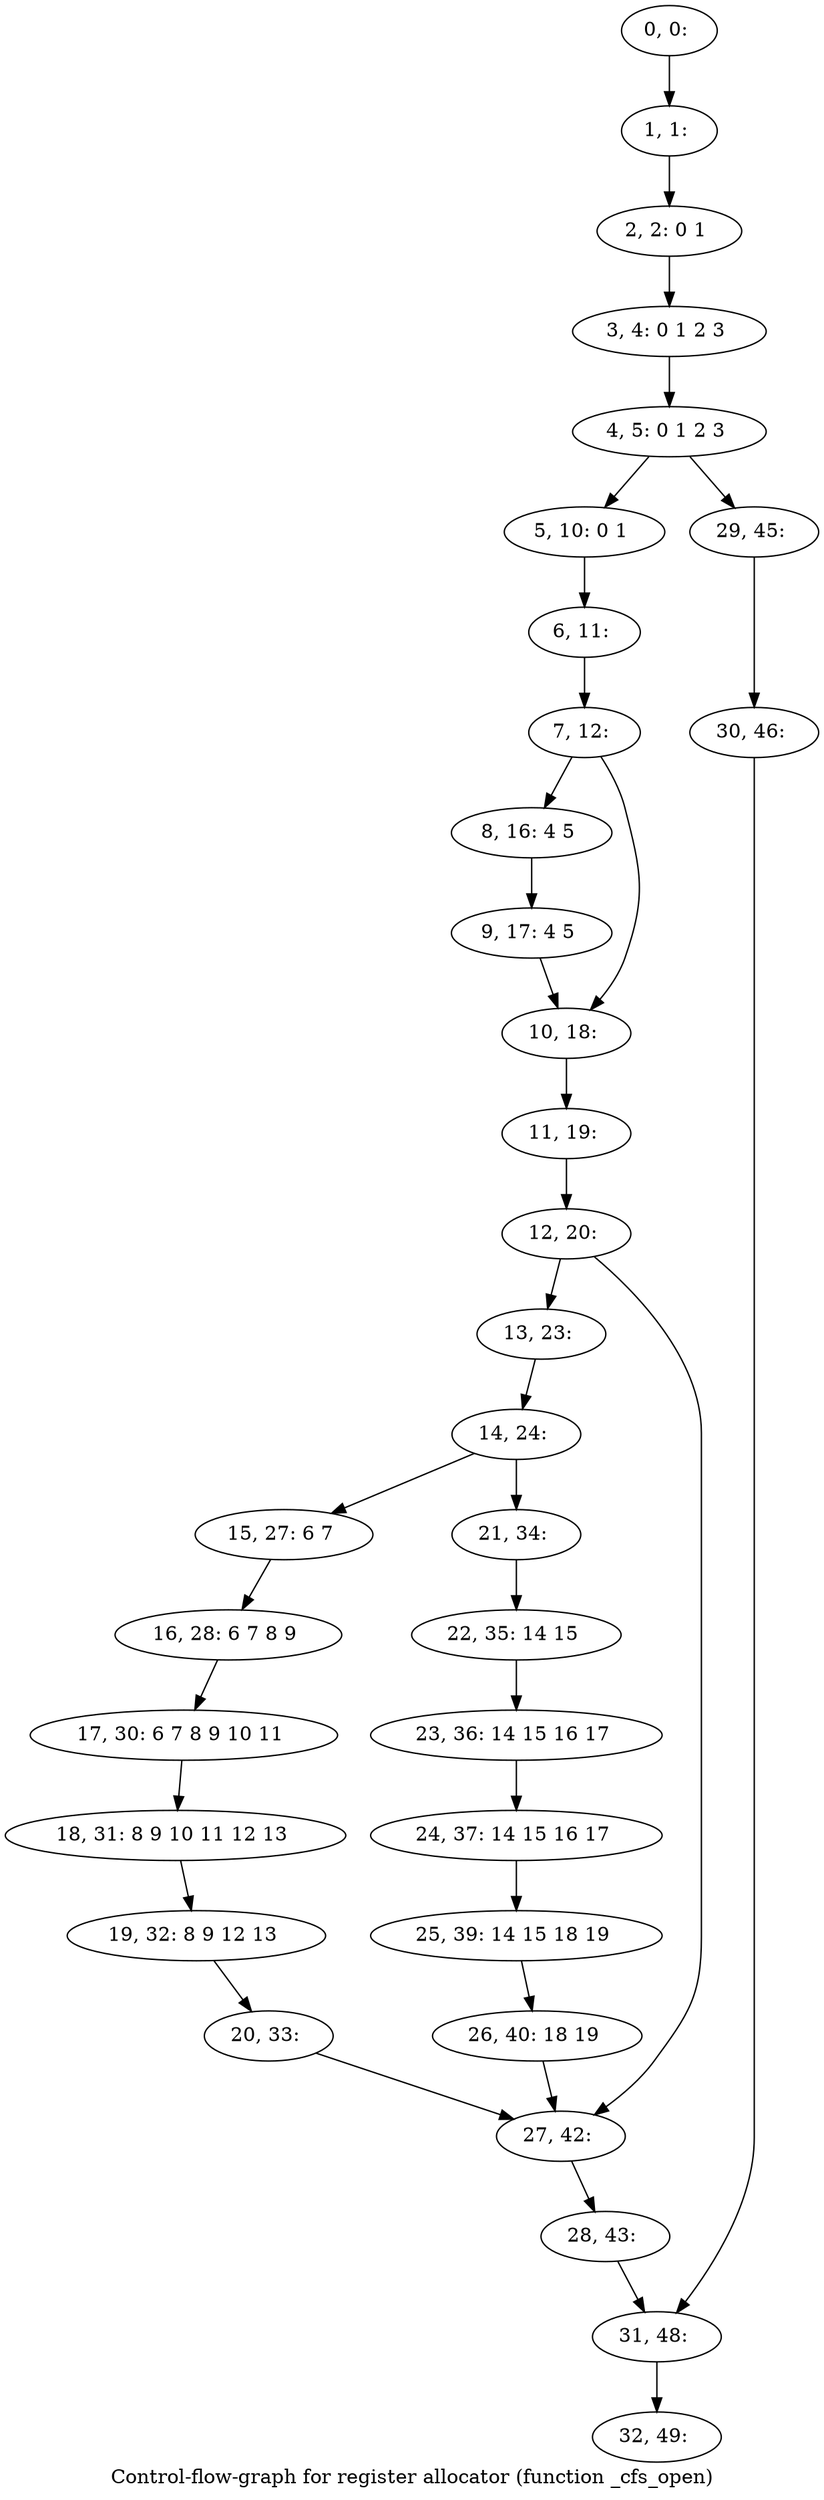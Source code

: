 digraph G {
graph [label="Control-flow-graph for register allocator (function _cfs_open)"]
0[label="0, 0: "];
1[label="1, 1: "];
2[label="2, 2: 0 1 "];
3[label="3, 4: 0 1 2 3 "];
4[label="4, 5: 0 1 2 3 "];
5[label="5, 10: 0 1 "];
6[label="6, 11: "];
7[label="7, 12: "];
8[label="8, 16: 4 5 "];
9[label="9, 17: 4 5 "];
10[label="10, 18: "];
11[label="11, 19: "];
12[label="12, 20: "];
13[label="13, 23: "];
14[label="14, 24: "];
15[label="15, 27: 6 7 "];
16[label="16, 28: 6 7 8 9 "];
17[label="17, 30: 6 7 8 9 10 11 "];
18[label="18, 31: 8 9 10 11 12 13 "];
19[label="19, 32: 8 9 12 13 "];
20[label="20, 33: "];
21[label="21, 34: "];
22[label="22, 35: 14 15 "];
23[label="23, 36: 14 15 16 17 "];
24[label="24, 37: 14 15 16 17 "];
25[label="25, 39: 14 15 18 19 "];
26[label="26, 40: 18 19 "];
27[label="27, 42: "];
28[label="28, 43: "];
29[label="29, 45: "];
30[label="30, 46: "];
31[label="31, 48: "];
32[label="32, 49: "];
0->1 ;
1->2 ;
2->3 ;
3->4 ;
4->5 ;
4->29 ;
5->6 ;
6->7 ;
7->8 ;
7->10 ;
8->9 ;
9->10 ;
10->11 ;
11->12 ;
12->13 ;
12->27 ;
13->14 ;
14->15 ;
14->21 ;
15->16 ;
16->17 ;
17->18 ;
18->19 ;
19->20 ;
20->27 ;
21->22 ;
22->23 ;
23->24 ;
24->25 ;
25->26 ;
26->27 ;
27->28 ;
28->31 ;
29->30 ;
30->31 ;
31->32 ;
}
